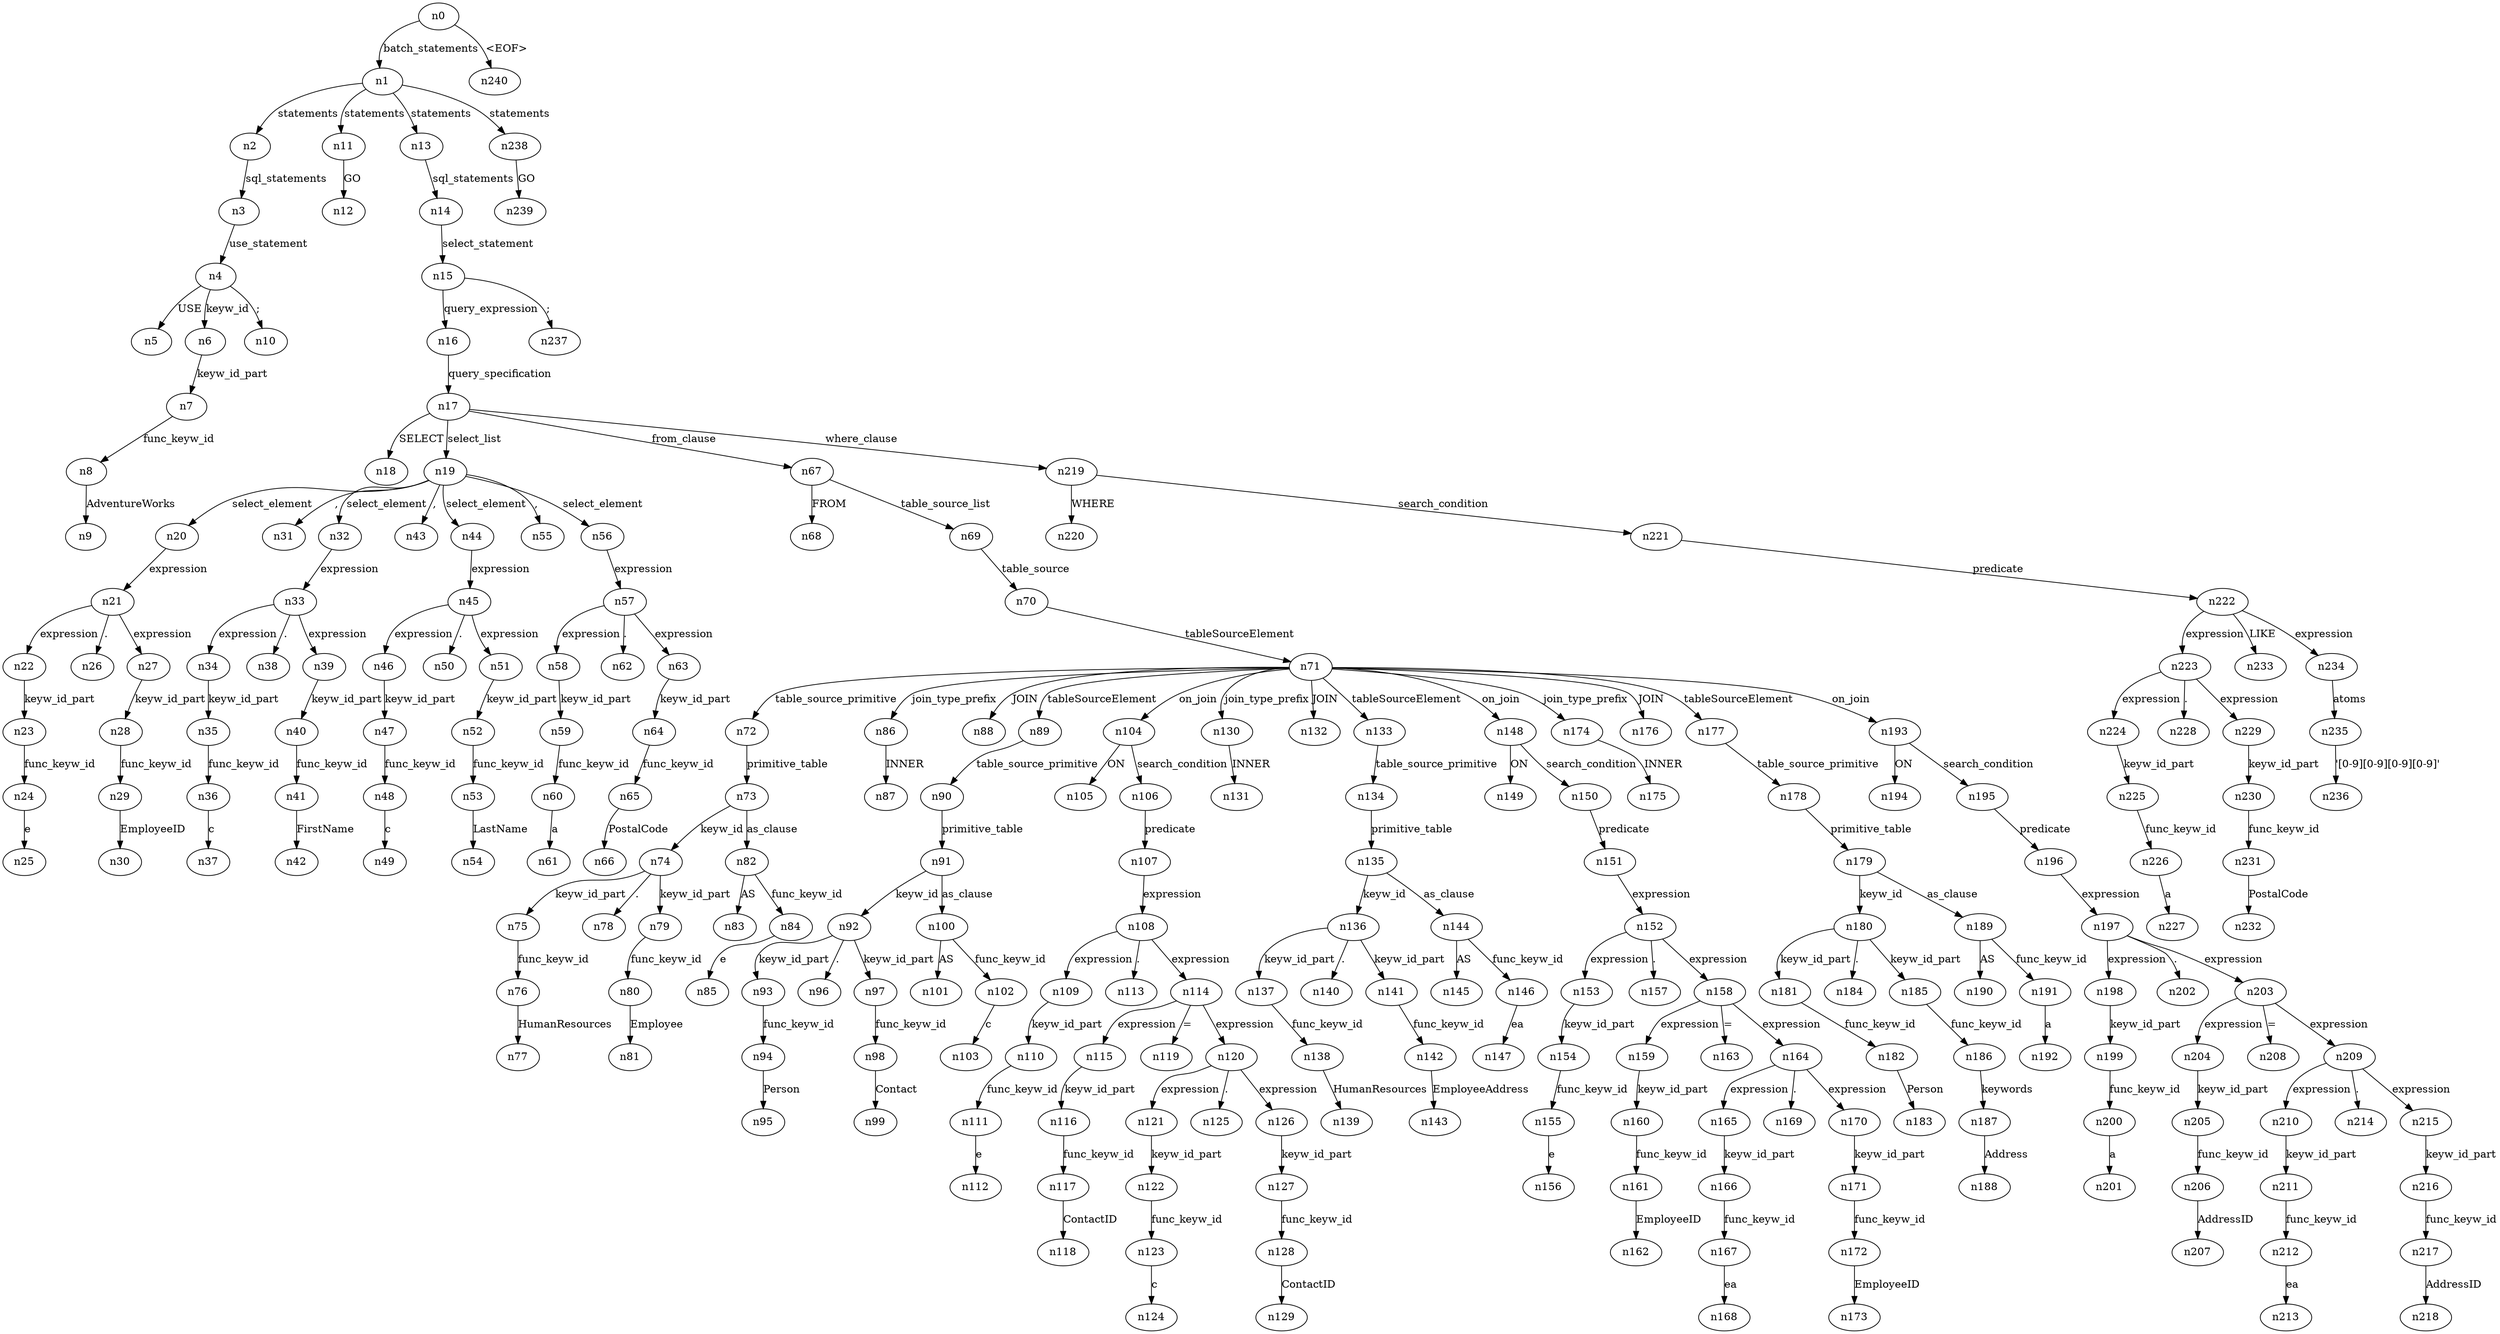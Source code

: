 digraph ParseTree {
  n0 -> n1 [label="batch_statements"];
  n1 -> n2 [label="statements"];
  n2 -> n3 [label="sql_statements"];
  n3 -> n4 [label="use_statement"];
  n4 -> n5 [label="USE"];
  n4 -> n6 [label="keyw_id"];
  n6 -> n7 [label="keyw_id_part"];
  n7 -> n8 [label="func_keyw_id"];
  n8 -> n9 [label="AdventureWorks"];
  n4 -> n10 [label=";"];
  n1 -> n11 [label="statements"];
  n11 -> n12 [label="GO"];
  n1 -> n13 [label="statements"];
  n13 -> n14 [label="sql_statements"];
  n14 -> n15 [label="select_statement"];
  n15 -> n16 [label="query_expression"];
  n16 -> n17 [label="query_specification"];
  n17 -> n18 [label="SELECT"];
  n17 -> n19 [label="select_list"];
  n19 -> n20 [label="select_element"];
  n20 -> n21 [label="expression"];
  n21 -> n22 [label="expression"];
  n22 -> n23 [label="keyw_id_part"];
  n23 -> n24 [label="func_keyw_id"];
  n24 -> n25 [label="e"];
  n21 -> n26 [label="."];
  n21 -> n27 [label="expression"];
  n27 -> n28 [label="keyw_id_part"];
  n28 -> n29 [label="func_keyw_id"];
  n29 -> n30 [label="EmployeeID"];
  n19 -> n31 [label=","];
  n19 -> n32 [label="select_element"];
  n32 -> n33 [label="expression"];
  n33 -> n34 [label="expression"];
  n34 -> n35 [label="keyw_id_part"];
  n35 -> n36 [label="func_keyw_id"];
  n36 -> n37 [label="c"];
  n33 -> n38 [label="."];
  n33 -> n39 [label="expression"];
  n39 -> n40 [label="keyw_id_part"];
  n40 -> n41 [label="func_keyw_id"];
  n41 -> n42 [label="FirstName"];
  n19 -> n43 [label=","];
  n19 -> n44 [label="select_element"];
  n44 -> n45 [label="expression"];
  n45 -> n46 [label="expression"];
  n46 -> n47 [label="keyw_id_part"];
  n47 -> n48 [label="func_keyw_id"];
  n48 -> n49 [label="c"];
  n45 -> n50 [label="."];
  n45 -> n51 [label="expression"];
  n51 -> n52 [label="keyw_id_part"];
  n52 -> n53 [label="func_keyw_id"];
  n53 -> n54 [label="LastName"];
  n19 -> n55 [label=","];
  n19 -> n56 [label="select_element"];
  n56 -> n57 [label="expression"];
  n57 -> n58 [label="expression"];
  n58 -> n59 [label="keyw_id_part"];
  n59 -> n60 [label="func_keyw_id"];
  n60 -> n61 [label="a"];
  n57 -> n62 [label="."];
  n57 -> n63 [label="expression"];
  n63 -> n64 [label="keyw_id_part"];
  n64 -> n65 [label="func_keyw_id"];
  n65 -> n66 [label="PostalCode"];
  n17 -> n67 [label="from_clause"];
  n67 -> n68 [label="FROM"];
  n67 -> n69 [label="table_source_list"];
  n69 -> n70 [label="table_source"];
  n70 -> n71 [label="tableSourceElement"];
  n71 -> n72 [label="table_source_primitive"];
  n72 -> n73 [label="primitive_table"];
  n73 -> n74 [label="keyw_id"];
  n74 -> n75 [label="keyw_id_part"];
  n75 -> n76 [label="func_keyw_id"];
  n76 -> n77 [label="HumanResources"];
  n74 -> n78 [label="."];
  n74 -> n79 [label="keyw_id_part"];
  n79 -> n80 [label="func_keyw_id"];
  n80 -> n81 [label="Employee"];
  n73 -> n82 [label="as_clause"];
  n82 -> n83 [label="AS"];
  n82 -> n84 [label="func_keyw_id"];
  n84 -> n85 [label="e"];
  n71 -> n86 [label="join_type_prefix"];
  n86 -> n87 [label="INNER"];
  n71 -> n88 [label="JOIN"];
  n71 -> n89 [label="tableSourceElement"];
  n89 -> n90 [label="table_source_primitive"];
  n90 -> n91 [label="primitive_table"];
  n91 -> n92 [label="keyw_id"];
  n92 -> n93 [label="keyw_id_part"];
  n93 -> n94 [label="func_keyw_id"];
  n94 -> n95 [label="Person"];
  n92 -> n96 [label="."];
  n92 -> n97 [label="keyw_id_part"];
  n97 -> n98 [label="func_keyw_id"];
  n98 -> n99 [label="Contact"];
  n91 -> n100 [label="as_clause"];
  n100 -> n101 [label="AS"];
  n100 -> n102 [label="func_keyw_id"];
  n102 -> n103 [label="c"];
  n71 -> n104 [label="on_join"];
  n104 -> n105 [label="ON"];
  n104 -> n106 [label="search_condition"];
  n106 -> n107 [label="predicate"];
  n107 -> n108 [label="expression"];
  n108 -> n109 [label="expression"];
  n109 -> n110 [label="keyw_id_part"];
  n110 -> n111 [label="func_keyw_id"];
  n111 -> n112 [label="e"];
  n108 -> n113 [label="."];
  n108 -> n114 [label="expression"];
  n114 -> n115 [label="expression"];
  n115 -> n116 [label="keyw_id_part"];
  n116 -> n117 [label="func_keyw_id"];
  n117 -> n118 [label="ContactID"];
  n114 -> n119 [label="="];
  n114 -> n120 [label="expression"];
  n120 -> n121 [label="expression"];
  n121 -> n122 [label="keyw_id_part"];
  n122 -> n123 [label="func_keyw_id"];
  n123 -> n124 [label="c"];
  n120 -> n125 [label="."];
  n120 -> n126 [label="expression"];
  n126 -> n127 [label="keyw_id_part"];
  n127 -> n128 [label="func_keyw_id"];
  n128 -> n129 [label="ContactID"];
  n71 -> n130 [label="join_type_prefix"];
  n130 -> n131 [label="INNER"];
  n71 -> n132 [label="JOIN"];
  n71 -> n133 [label="tableSourceElement"];
  n133 -> n134 [label="table_source_primitive"];
  n134 -> n135 [label="primitive_table"];
  n135 -> n136 [label="keyw_id"];
  n136 -> n137 [label="keyw_id_part"];
  n137 -> n138 [label="func_keyw_id"];
  n138 -> n139 [label="HumanResources"];
  n136 -> n140 [label="."];
  n136 -> n141 [label="keyw_id_part"];
  n141 -> n142 [label="func_keyw_id"];
  n142 -> n143 [label="EmployeeAddress"];
  n135 -> n144 [label="as_clause"];
  n144 -> n145 [label="AS"];
  n144 -> n146 [label="func_keyw_id"];
  n146 -> n147 [label="ea"];
  n71 -> n148 [label="on_join"];
  n148 -> n149 [label="ON"];
  n148 -> n150 [label="search_condition"];
  n150 -> n151 [label="predicate"];
  n151 -> n152 [label="expression"];
  n152 -> n153 [label="expression"];
  n153 -> n154 [label="keyw_id_part"];
  n154 -> n155 [label="func_keyw_id"];
  n155 -> n156 [label="e"];
  n152 -> n157 [label="."];
  n152 -> n158 [label="expression"];
  n158 -> n159 [label="expression"];
  n159 -> n160 [label="keyw_id_part"];
  n160 -> n161 [label="func_keyw_id"];
  n161 -> n162 [label="EmployeeID"];
  n158 -> n163 [label="="];
  n158 -> n164 [label="expression"];
  n164 -> n165 [label="expression"];
  n165 -> n166 [label="keyw_id_part"];
  n166 -> n167 [label="func_keyw_id"];
  n167 -> n168 [label="ea"];
  n164 -> n169 [label="."];
  n164 -> n170 [label="expression"];
  n170 -> n171 [label="keyw_id_part"];
  n171 -> n172 [label="func_keyw_id"];
  n172 -> n173 [label="EmployeeID"];
  n71 -> n174 [label="join_type_prefix"];
  n174 -> n175 [label="INNER"];
  n71 -> n176 [label="JOIN"];
  n71 -> n177 [label="tableSourceElement"];
  n177 -> n178 [label="table_source_primitive"];
  n178 -> n179 [label="primitive_table"];
  n179 -> n180 [label="keyw_id"];
  n180 -> n181 [label="keyw_id_part"];
  n181 -> n182 [label="func_keyw_id"];
  n182 -> n183 [label="Person"];
  n180 -> n184 [label="."];
  n180 -> n185 [label="keyw_id_part"];
  n185 -> n186 [label="func_keyw_id"];
  n186 -> n187 [label="keywords"];
  n187 -> n188 [label="Address"];
  n179 -> n189 [label="as_clause"];
  n189 -> n190 [label="AS"];
  n189 -> n191 [label="func_keyw_id"];
  n191 -> n192 [label="a"];
  n71 -> n193 [label="on_join"];
  n193 -> n194 [label="ON"];
  n193 -> n195 [label="search_condition"];
  n195 -> n196 [label="predicate"];
  n196 -> n197 [label="expression"];
  n197 -> n198 [label="expression"];
  n198 -> n199 [label="keyw_id_part"];
  n199 -> n200 [label="func_keyw_id"];
  n200 -> n201 [label="a"];
  n197 -> n202 [label="."];
  n197 -> n203 [label="expression"];
  n203 -> n204 [label="expression"];
  n204 -> n205 [label="keyw_id_part"];
  n205 -> n206 [label="func_keyw_id"];
  n206 -> n207 [label="AddressID"];
  n203 -> n208 [label="="];
  n203 -> n209 [label="expression"];
  n209 -> n210 [label="expression"];
  n210 -> n211 [label="keyw_id_part"];
  n211 -> n212 [label="func_keyw_id"];
  n212 -> n213 [label="ea"];
  n209 -> n214 [label="."];
  n209 -> n215 [label="expression"];
  n215 -> n216 [label="keyw_id_part"];
  n216 -> n217 [label="func_keyw_id"];
  n217 -> n218 [label="AddressID"];
  n17 -> n219 [label="where_clause"];
  n219 -> n220 [label="WHERE"];
  n219 -> n221 [label="search_condition"];
  n221 -> n222 [label="predicate"];
  n222 -> n223 [label="expression"];
  n223 -> n224 [label="expression"];
  n224 -> n225 [label="keyw_id_part"];
  n225 -> n226 [label="func_keyw_id"];
  n226 -> n227 [label="a"];
  n223 -> n228 [label="."];
  n223 -> n229 [label="expression"];
  n229 -> n230 [label="keyw_id_part"];
  n230 -> n231 [label="func_keyw_id"];
  n231 -> n232 [label="PostalCode"];
  n222 -> n233 [label="LIKE"];
  n222 -> n234 [label="expression"];
  n234 -> n235 [label="atoms"];
  n235 -> n236 [label="'[0-9][0-9][0-9][0-9]'"];
  n15 -> n237 [label=";"];
  n1 -> n238 [label="statements"];
  n238 -> n239 [label="GO"];
  n0 -> n240 [label="<EOF>"];
}
